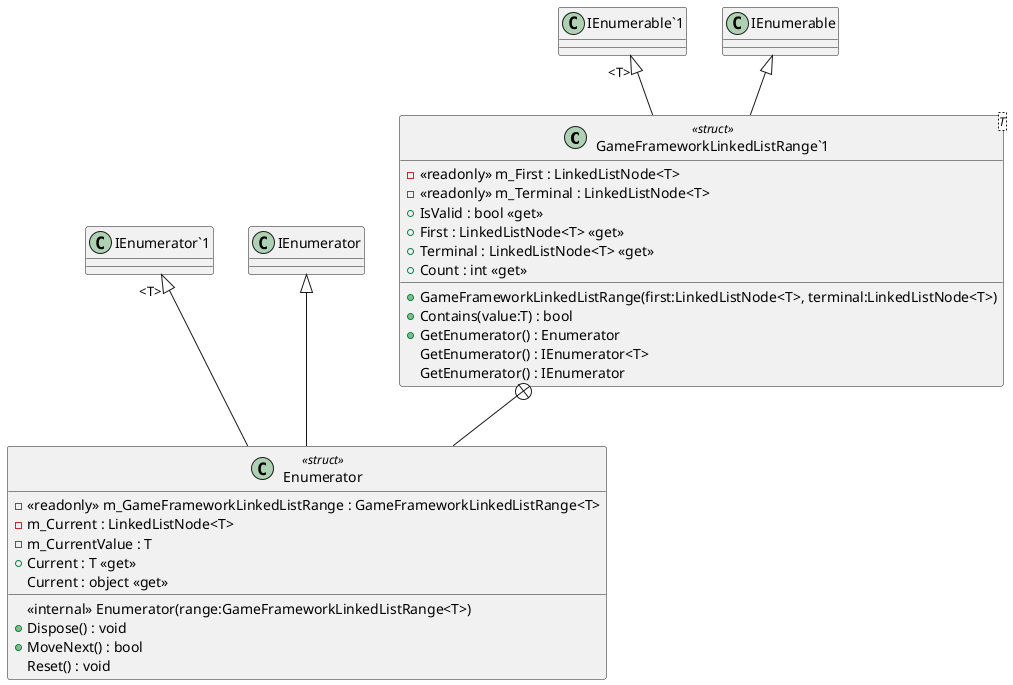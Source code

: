 @startuml
class "GameFrameworkLinkedListRange`1"<T> <<struct>> {
    - <<readonly>> m_First : LinkedListNode<T>
    - <<readonly>> m_Terminal : LinkedListNode<T>
    + GameFrameworkLinkedListRange(first:LinkedListNode<T>, terminal:LinkedListNode<T>)
    + IsValid : bool <<get>>
    + First : LinkedListNode<T> <<get>>
    + Terminal : LinkedListNode<T> <<get>>
    + Count : int <<get>>
    + Contains(value:T) : bool
    + GetEnumerator() : Enumerator
    GetEnumerator() : IEnumerator<T>
    GetEnumerator() : IEnumerator
}
class Enumerator <<struct>> {
    - <<readonly>> m_GameFrameworkLinkedListRange : GameFrameworkLinkedListRange<T>
    - m_Current : LinkedListNode<T>
    - m_CurrentValue : T
    <<internal>> Enumerator(range:GameFrameworkLinkedListRange<T>)
    + Current : T <<get>>
    Current : object <<get>>
    + Dispose() : void
    + MoveNext() : bool
    Reset() : void
}
"IEnumerable`1" "<T>" <|-- "GameFrameworkLinkedListRange`1"
IEnumerable <|-- "GameFrameworkLinkedListRange`1"
"GameFrameworkLinkedListRange`1" +-- Enumerator
"IEnumerator`1" "<T>" <|-- Enumerator
IEnumerator <|-- Enumerator
@enduml
